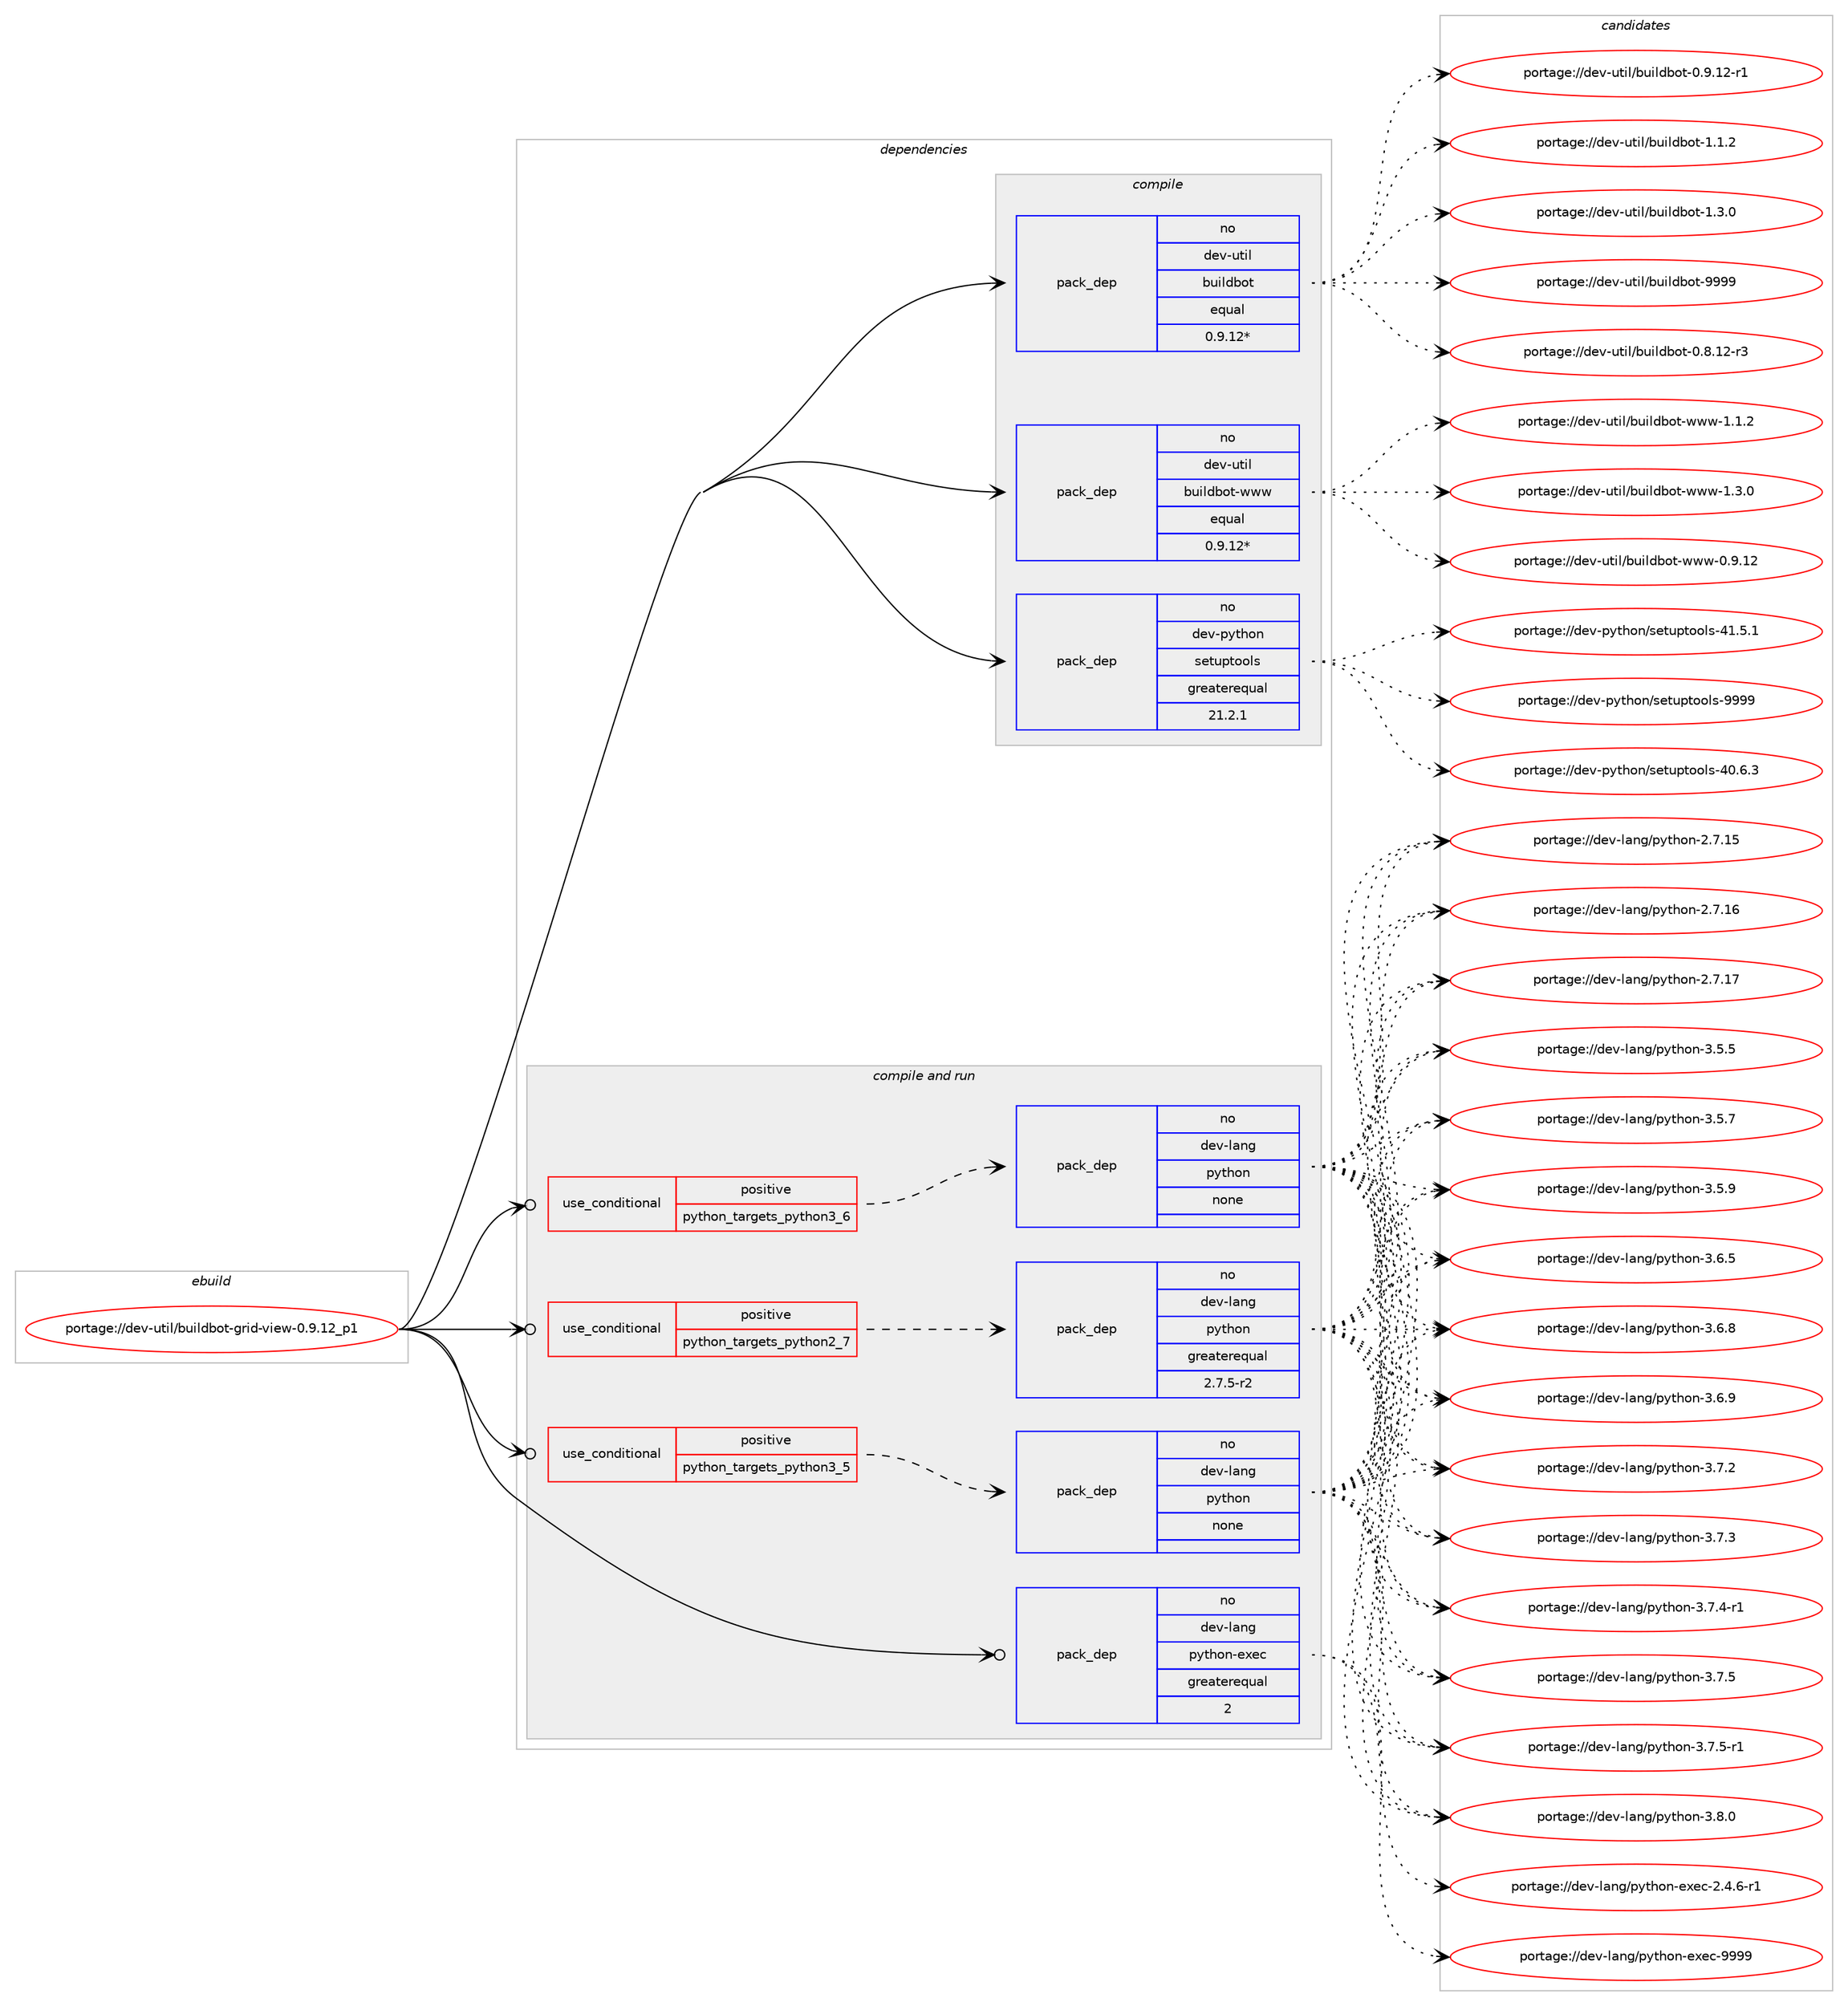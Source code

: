 digraph prolog {

# *************
# Graph options
# *************

newrank=true;
concentrate=true;
compound=true;
graph [rankdir=LR,fontname=Helvetica,fontsize=10,ranksep=1.5];#, ranksep=2.5, nodesep=0.2];
edge  [arrowhead=vee];
node  [fontname=Helvetica,fontsize=10];

# **********
# The ebuild
# **********

subgraph cluster_leftcol {
color=gray;
rank=same;
label=<<i>ebuild</i>>;
id [label="portage://dev-util/buildbot-grid-view-0.9.12_p1", color=red, width=4, href="../dev-util/buildbot-grid-view-0.9.12_p1.svg"];
}

# ****************
# The dependencies
# ****************

subgraph cluster_midcol {
color=gray;
label=<<i>dependencies</i>>;
subgraph cluster_compile {
fillcolor="#eeeeee";
style=filled;
label=<<i>compile</i>>;
subgraph pack185384 {
dependency259460 [label=<<TABLE BORDER="0" CELLBORDER="1" CELLSPACING="0" CELLPADDING="4" WIDTH="220"><TR><TD ROWSPAN="6" CELLPADDING="30">pack_dep</TD></TR><TR><TD WIDTH="110">no</TD></TR><TR><TD>dev-python</TD></TR><TR><TD>setuptools</TD></TR><TR><TD>greaterequal</TD></TR><TR><TD>21.2.1</TD></TR></TABLE>>, shape=none, color=blue];
}
id:e -> dependency259460:w [weight=20,style="solid",arrowhead="vee"];
subgraph pack185385 {
dependency259461 [label=<<TABLE BORDER="0" CELLBORDER="1" CELLSPACING="0" CELLPADDING="4" WIDTH="220"><TR><TD ROWSPAN="6" CELLPADDING="30">pack_dep</TD></TR><TR><TD WIDTH="110">no</TD></TR><TR><TD>dev-util</TD></TR><TR><TD>buildbot</TD></TR><TR><TD>equal</TD></TR><TR><TD>0.9.12*</TD></TR></TABLE>>, shape=none, color=blue];
}
id:e -> dependency259461:w [weight=20,style="solid",arrowhead="vee"];
subgraph pack185386 {
dependency259462 [label=<<TABLE BORDER="0" CELLBORDER="1" CELLSPACING="0" CELLPADDING="4" WIDTH="220"><TR><TD ROWSPAN="6" CELLPADDING="30">pack_dep</TD></TR><TR><TD WIDTH="110">no</TD></TR><TR><TD>dev-util</TD></TR><TR><TD>buildbot-www</TD></TR><TR><TD>equal</TD></TR><TR><TD>0.9.12*</TD></TR></TABLE>>, shape=none, color=blue];
}
id:e -> dependency259462:w [weight=20,style="solid",arrowhead="vee"];
}
subgraph cluster_compileandrun {
fillcolor="#eeeeee";
style=filled;
label=<<i>compile and run</i>>;
subgraph cond70455 {
dependency259463 [label=<<TABLE BORDER="0" CELLBORDER="1" CELLSPACING="0" CELLPADDING="4"><TR><TD ROWSPAN="3" CELLPADDING="10">use_conditional</TD></TR><TR><TD>positive</TD></TR><TR><TD>python_targets_python2_7</TD></TR></TABLE>>, shape=none, color=red];
subgraph pack185387 {
dependency259464 [label=<<TABLE BORDER="0" CELLBORDER="1" CELLSPACING="0" CELLPADDING="4" WIDTH="220"><TR><TD ROWSPAN="6" CELLPADDING="30">pack_dep</TD></TR><TR><TD WIDTH="110">no</TD></TR><TR><TD>dev-lang</TD></TR><TR><TD>python</TD></TR><TR><TD>greaterequal</TD></TR><TR><TD>2.7.5-r2</TD></TR></TABLE>>, shape=none, color=blue];
}
dependency259463:e -> dependency259464:w [weight=20,style="dashed",arrowhead="vee"];
}
id:e -> dependency259463:w [weight=20,style="solid",arrowhead="odotvee"];
subgraph cond70456 {
dependency259465 [label=<<TABLE BORDER="0" CELLBORDER="1" CELLSPACING="0" CELLPADDING="4"><TR><TD ROWSPAN="3" CELLPADDING="10">use_conditional</TD></TR><TR><TD>positive</TD></TR><TR><TD>python_targets_python3_5</TD></TR></TABLE>>, shape=none, color=red];
subgraph pack185388 {
dependency259466 [label=<<TABLE BORDER="0" CELLBORDER="1" CELLSPACING="0" CELLPADDING="4" WIDTH="220"><TR><TD ROWSPAN="6" CELLPADDING="30">pack_dep</TD></TR><TR><TD WIDTH="110">no</TD></TR><TR><TD>dev-lang</TD></TR><TR><TD>python</TD></TR><TR><TD>none</TD></TR><TR><TD></TD></TR></TABLE>>, shape=none, color=blue];
}
dependency259465:e -> dependency259466:w [weight=20,style="dashed",arrowhead="vee"];
}
id:e -> dependency259465:w [weight=20,style="solid",arrowhead="odotvee"];
subgraph cond70457 {
dependency259467 [label=<<TABLE BORDER="0" CELLBORDER="1" CELLSPACING="0" CELLPADDING="4"><TR><TD ROWSPAN="3" CELLPADDING="10">use_conditional</TD></TR><TR><TD>positive</TD></TR><TR><TD>python_targets_python3_6</TD></TR></TABLE>>, shape=none, color=red];
subgraph pack185389 {
dependency259468 [label=<<TABLE BORDER="0" CELLBORDER="1" CELLSPACING="0" CELLPADDING="4" WIDTH="220"><TR><TD ROWSPAN="6" CELLPADDING="30">pack_dep</TD></TR><TR><TD WIDTH="110">no</TD></TR><TR><TD>dev-lang</TD></TR><TR><TD>python</TD></TR><TR><TD>none</TD></TR><TR><TD></TD></TR></TABLE>>, shape=none, color=blue];
}
dependency259467:e -> dependency259468:w [weight=20,style="dashed",arrowhead="vee"];
}
id:e -> dependency259467:w [weight=20,style="solid",arrowhead="odotvee"];
subgraph pack185390 {
dependency259469 [label=<<TABLE BORDER="0" CELLBORDER="1" CELLSPACING="0" CELLPADDING="4" WIDTH="220"><TR><TD ROWSPAN="6" CELLPADDING="30">pack_dep</TD></TR><TR><TD WIDTH="110">no</TD></TR><TR><TD>dev-lang</TD></TR><TR><TD>python-exec</TD></TR><TR><TD>greaterequal</TD></TR><TR><TD>2</TD></TR></TABLE>>, shape=none, color=blue];
}
id:e -> dependency259469:w [weight=20,style="solid",arrowhead="odotvee"];
}
subgraph cluster_run {
fillcolor="#eeeeee";
style=filled;
label=<<i>run</i>>;
}
}

# **************
# The candidates
# **************

subgraph cluster_choices {
rank=same;
color=gray;
label=<<i>candidates</i>>;

subgraph choice185384 {
color=black;
nodesep=1;
choiceportage100101118451121211161041111104711510111611711211611111110811545524846544651 [label="portage://dev-python/setuptools-40.6.3", color=red, width=4,href="../dev-python/setuptools-40.6.3.svg"];
choiceportage100101118451121211161041111104711510111611711211611111110811545524946534649 [label="portage://dev-python/setuptools-41.5.1", color=red, width=4,href="../dev-python/setuptools-41.5.1.svg"];
choiceportage10010111845112121116104111110471151011161171121161111111081154557575757 [label="portage://dev-python/setuptools-9999", color=red, width=4,href="../dev-python/setuptools-9999.svg"];
dependency259460:e -> choiceportage100101118451121211161041111104711510111611711211611111110811545524846544651:w [style=dotted,weight="100"];
dependency259460:e -> choiceportage100101118451121211161041111104711510111611711211611111110811545524946534649:w [style=dotted,weight="100"];
dependency259460:e -> choiceportage10010111845112121116104111110471151011161171121161111111081154557575757:w [style=dotted,weight="100"];
}
subgraph choice185385 {
color=black;
nodesep=1;
choiceportage10010111845117116105108479811710510810098111116454846564649504511451 [label="portage://dev-util/buildbot-0.8.12-r3", color=red, width=4,href="../dev-util/buildbot-0.8.12-r3.svg"];
choiceportage10010111845117116105108479811710510810098111116454846574649504511449 [label="portage://dev-util/buildbot-0.9.12-r1", color=red, width=4,href="../dev-util/buildbot-0.9.12-r1.svg"];
choiceportage10010111845117116105108479811710510810098111116454946494650 [label="portage://dev-util/buildbot-1.1.2", color=red, width=4,href="../dev-util/buildbot-1.1.2.svg"];
choiceportage10010111845117116105108479811710510810098111116454946514648 [label="portage://dev-util/buildbot-1.3.0", color=red, width=4,href="../dev-util/buildbot-1.3.0.svg"];
choiceportage100101118451171161051084798117105108100981111164557575757 [label="portage://dev-util/buildbot-9999", color=red, width=4,href="../dev-util/buildbot-9999.svg"];
dependency259461:e -> choiceportage10010111845117116105108479811710510810098111116454846564649504511451:w [style=dotted,weight="100"];
dependency259461:e -> choiceportage10010111845117116105108479811710510810098111116454846574649504511449:w [style=dotted,weight="100"];
dependency259461:e -> choiceportage10010111845117116105108479811710510810098111116454946494650:w [style=dotted,weight="100"];
dependency259461:e -> choiceportage10010111845117116105108479811710510810098111116454946514648:w [style=dotted,weight="100"];
dependency259461:e -> choiceportage100101118451171161051084798117105108100981111164557575757:w [style=dotted,weight="100"];
}
subgraph choice185386 {
color=black;
nodesep=1;
choiceportage100101118451171161051084798117105108100981111164511911911945484657464950 [label="portage://dev-util/buildbot-www-0.9.12", color=red, width=4,href="../dev-util/buildbot-www-0.9.12.svg"];
choiceportage1001011184511711610510847981171051081009811111645119119119454946494650 [label="portage://dev-util/buildbot-www-1.1.2", color=red, width=4,href="../dev-util/buildbot-www-1.1.2.svg"];
choiceportage1001011184511711610510847981171051081009811111645119119119454946514648 [label="portage://dev-util/buildbot-www-1.3.0", color=red, width=4,href="../dev-util/buildbot-www-1.3.0.svg"];
dependency259462:e -> choiceportage100101118451171161051084798117105108100981111164511911911945484657464950:w [style=dotted,weight="100"];
dependency259462:e -> choiceportage1001011184511711610510847981171051081009811111645119119119454946494650:w [style=dotted,weight="100"];
dependency259462:e -> choiceportage1001011184511711610510847981171051081009811111645119119119454946514648:w [style=dotted,weight="100"];
}
subgraph choice185387 {
color=black;
nodesep=1;
choiceportage10010111845108971101034711212111610411111045504655464953 [label="portage://dev-lang/python-2.7.15", color=red, width=4,href="../dev-lang/python-2.7.15.svg"];
choiceportage10010111845108971101034711212111610411111045504655464954 [label="portage://dev-lang/python-2.7.16", color=red, width=4,href="../dev-lang/python-2.7.16.svg"];
choiceportage10010111845108971101034711212111610411111045504655464955 [label="portage://dev-lang/python-2.7.17", color=red, width=4,href="../dev-lang/python-2.7.17.svg"];
choiceportage100101118451089711010347112121116104111110455146534653 [label="portage://dev-lang/python-3.5.5", color=red, width=4,href="../dev-lang/python-3.5.5.svg"];
choiceportage100101118451089711010347112121116104111110455146534655 [label="portage://dev-lang/python-3.5.7", color=red, width=4,href="../dev-lang/python-3.5.7.svg"];
choiceportage100101118451089711010347112121116104111110455146534657 [label="portage://dev-lang/python-3.5.9", color=red, width=4,href="../dev-lang/python-3.5.9.svg"];
choiceportage100101118451089711010347112121116104111110455146544653 [label="portage://dev-lang/python-3.6.5", color=red, width=4,href="../dev-lang/python-3.6.5.svg"];
choiceportage100101118451089711010347112121116104111110455146544656 [label="portage://dev-lang/python-3.6.8", color=red, width=4,href="../dev-lang/python-3.6.8.svg"];
choiceportage100101118451089711010347112121116104111110455146544657 [label="portage://dev-lang/python-3.6.9", color=red, width=4,href="../dev-lang/python-3.6.9.svg"];
choiceportage100101118451089711010347112121116104111110455146554650 [label="portage://dev-lang/python-3.7.2", color=red, width=4,href="../dev-lang/python-3.7.2.svg"];
choiceportage100101118451089711010347112121116104111110455146554651 [label="portage://dev-lang/python-3.7.3", color=red, width=4,href="../dev-lang/python-3.7.3.svg"];
choiceportage1001011184510897110103471121211161041111104551465546524511449 [label="portage://dev-lang/python-3.7.4-r1", color=red, width=4,href="../dev-lang/python-3.7.4-r1.svg"];
choiceportage100101118451089711010347112121116104111110455146554653 [label="portage://dev-lang/python-3.7.5", color=red, width=4,href="../dev-lang/python-3.7.5.svg"];
choiceportage1001011184510897110103471121211161041111104551465546534511449 [label="portage://dev-lang/python-3.7.5-r1", color=red, width=4,href="../dev-lang/python-3.7.5-r1.svg"];
choiceportage100101118451089711010347112121116104111110455146564648 [label="portage://dev-lang/python-3.8.0", color=red, width=4,href="../dev-lang/python-3.8.0.svg"];
dependency259464:e -> choiceportage10010111845108971101034711212111610411111045504655464953:w [style=dotted,weight="100"];
dependency259464:e -> choiceportage10010111845108971101034711212111610411111045504655464954:w [style=dotted,weight="100"];
dependency259464:e -> choiceportage10010111845108971101034711212111610411111045504655464955:w [style=dotted,weight="100"];
dependency259464:e -> choiceportage100101118451089711010347112121116104111110455146534653:w [style=dotted,weight="100"];
dependency259464:e -> choiceportage100101118451089711010347112121116104111110455146534655:w [style=dotted,weight="100"];
dependency259464:e -> choiceportage100101118451089711010347112121116104111110455146534657:w [style=dotted,weight="100"];
dependency259464:e -> choiceportage100101118451089711010347112121116104111110455146544653:w [style=dotted,weight="100"];
dependency259464:e -> choiceportage100101118451089711010347112121116104111110455146544656:w [style=dotted,weight="100"];
dependency259464:e -> choiceportage100101118451089711010347112121116104111110455146544657:w [style=dotted,weight="100"];
dependency259464:e -> choiceportage100101118451089711010347112121116104111110455146554650:w [style=dotted,weight="100"];
dependency259464:e -> choiceportage100101118451089711010347112121116104111110455146554651:w [style=dotted,weight="100"];
dependency259464:e -> choiceportage1001011184510897110103471121211161041111104551465546524511449:w [style=dotted,weight="100"];
dependency259464:e -> choiceportage100101118451089711010347112121116104111110455146554653:w [style=dotted,weight="100"];
dependency259464:e -> choiceportage1001011184510897110103471121211161041111104551465546534511449:w [style=dotted,weight="100"];
dependency259464:e -> choiceportage100101118451089711010347112121116104111110455146564648:w [style=dotted,weight="100"];
}
subgraph choice185388 {
color=black;
nodesep=1;
choiceportage10010111845108971101034711212111610411111045504655464953 [label="portage://dev-lang/python-2.7.15", color=red, width=4,href="../dev-lang/python-2.7.15.svg"];
choiceportage10010111845108971101034711212111610411111045504655464954 [label="portage://dev-lang/python-2.7.16", color=red, width=4,href="../dev-lang/python-2.7.16.svg"];
choiceportage10010111845108971101034711212111610411111045504655464955 [label="portage://dev-lang/python-2.7.17", color=red, width=4,href="../dev-lang/python-2.7.17.svg"];
choiceportage100101118451089711010347112121116104111110455146534653 [label="portage://dev-lang/python-3.5.5", color=red, width=4,href="../dev-lang/python-3.5.5.svg"];
choiceportage100101118451089711010347112121116104111110455146534655 [label="portage://dev-lang/python-3.5.7", color=red, width=4,href="../dev-lang/python-3.5.7.svg"];
choiceportage100101118451089711010347112121116104111110455146534657 [label="portage://dev-lang/python-3.5.9", color=red, width=4,href="../dev-lang/python-3.5.9.svg"];
choiceportage100101118451089711010347112121116104111110455146544653 [label="portage://dev-lang/python-3.6.5", color=red, width=4,href="../dev-lang/python-3.6.5.svg"];
choiceportage100101118451089711010347112121116104111110455146544656 [label="portage://dev-lang/python-3.6.8", color=red, width=4,href="../dev-lang/python-3.6.8.svg"];
choiceportage100101118451089711010347112121116104111110455146544657 [label="portage://dev-lang/python-3.6.9", color=red, width=4,href="../dev-lang/python-3.6.9.svg"];
choiceportage100101118451089711010347112121116104111110455146554650 [label="portage://dev-lang/python-3.7.2", color=red, width=4,href="../dev-lang/python-3.7.2.svg"];
choiceportage100101118451089711010347112121116104111110455146554651 [label="portage://dev-lang/python-3.7.3", color=red, width=4,href="../dev-lang/python-3.7.3.svg"];
choiceportage1001011184510897110103471121211161041111104551465546524511449 [label="portage://dev-lang/python-3.7.4-r1", color=red, width=4,href="../dev-lang/python-3.7.4-r1.svg"];
choiceportage100101118451089711010347112121116104111110455146554653 [label="portage://dev-lang/python-3.7.5", color=red, width=4,href="../dev-lang/python-3.7.5.svg"];
choiceportage1001011184510897110103471121211161041111104551465546534511449 [label="portage://dev-lang/python-3.7.5-r1", color=red, width=4,href="../dev-lang/python-3.7.5-r1.svg"];
choiceportage100101118451089711010347112121116104111110455146564648 [label="portage://dev-lang/python-3.8.0", color=red, width=4,href="../dev-lang/python-3.8.0.svg"];
dependency259466:e -> choiceportage10010111845108971101034711212111610411111045504655464953:w [style=dotted,weight="100"];
dependency259466:e -> choiceportage10010111845108971101034711212111610411111045504655464954:w [style=dotted,weight="100"];
dependency259466:e -> choiceportage10010111845108971101034711212111610411111045504655464955:w [style=dotted,weight="100"];
dependency259466:e -> choiceportage100101118451089711010347112121116104111110455146534653:w [style=dotted,weight="100"];
dependency259466:e -> choiceportage100101118451089711010347112121116104111110455146534655:w [style=dotted,weight="100"];
dependency259466:e -> choiceportage100101118451089711010347112121116104111110455146534657:w [style=dotted,weight="100"];
dependency259466:e -> choiceportage100101118451089711010347112121116104111110455146544653:w [style=dotted,weight="100"];
dependency259466:e -> choiceportage100101118451089711010347112121116104111110455146544656:w [style=dotted,weight="100"];
dependency259466:e -> choiceportage100101118451089711010347112121116104111110455146544657:w [style=dotted,weight="100"];
dependency259466:e -> choiceportage100101118451089711010347112121116104111110455146554650:w [style=dotted,weight="100"];
dependency259466:e -> choiceportage100101118451089711010347112121116104111110455146554651:w [style=dotted,weight="100"];
dependency259466:e -> choiceportage1001011184510897110103471121211161041111104551465546524511449:w [style=dotted,weight="100"];
dependency259466:e -> choiceportage100101118451089711010347112121116104111110455146554653:w [style=dotted,weight="100"];
dependency259466:e -> choiceportage1001011184510897110103471121211161041111104551465546534511449:w [style=dotted,weight="100"];
dependency259466:e -> choiceportage100101118451089711010347112121116104111110455146564648:w [style=dotted,weight="100"];
}
subgraph choice185389 {
color=black;
nodesep=1;
choiceportage10010111845108971101034711212111610411111045504655464953 [label="portage://dev-lang/python-2.7.15", color=red, width=4,href="../dev-lang/python-2.7.15.svg"];
choiceportage10010111845108971101034711212111610411111045504655464954 [label="portage://dev-lang/python-2.7.16", color=red, width=4,href="../dev-lang/python-2.7.16.svg"];
choiceportage10010111845108971101034711212111610411111045504655464955 [label="portage://dev-lang/python-2.7.17", color=red, width=4,href="../dev-lang/python-2.7.17.svg"];
choiceportage100101118451089711010347112121116104111110455146534653 [label="portage://dev-lang/python-3.5.5", color=red, width=4,href="../dev-lang/python-3.5.5.svg"];
choiceportage100101118451089711010347112121116104111110455146534655 [label="portage://dev-lang/python-3.5.7", color=red, width=4,href="../dev-lang/python-3.5.7.svg"];
choiceportage100101118451089711010347112121116104111110455146534657 [label="portage://dev-lang/python-3.5.9", color=red, width=4,href="../dev-lang/python-3.5.9.svg"];
choiceportage100101118451089711010347112121116104111110455146544653 [label="portage://dev-lang/python-3.6.5", color=red, width=4,href="../dev-lang/python-3.6.5.svg"];
choiceportage100101118451089711010347112121116104111110455146544656 [label="portage://dev-lang/python-3.6.8", color=red, width=4,href="../dev-lang/python-3.6.8.svg"];
choiceportage100101118451089711010347112121116104111110455146544657 [label="portage://dev-lang/python-3.6.9", color=red, width=4,href="../dev-lang/python-3.6.9.svg"];
choiceportage100101118451089711010347112121116104111110455146554650 [label="portage://dev-lang/python-3.7.2", color=red, width=4,href="../dev-lang/python-3.7.2.svg"];
choiceportage100101118451089711010347112121116104111110455146554651 [label="portage://dev-lang/python-3.7.3", color=red, width=4,href="../dev-lang/python-3.7.3.svg"];
choiceportage1001011184510897110103471121211161041111104551465546524511449 [label="portage://dev-lang/python-3.7.4-r1", color=red, width=4,href="../dev-lang/python-3.7.4-r1.svg"];
choiceportage100101118451089711010347112121116104111110455146554653 [label="portage://dev-lang/python-3.7.5", color=red, width=4,href="../dev-lang/python-3.7.5.svg"];
choiceportage1001011184510897110103471121211161041111104551465546534511449 [label="portage://dev-lang/python-3.7.5-r1", color=red, width=4,href="../dev-lang/python-3.7.5-r1.svg"];
choiceportage100101118451089711010347112121116104111110455146564648 [label="portage://dev-lang/python-3.8.0", color=red, width=4,href="../dev-lang/python-3.8.0.svg"];
dependency259468:e -> choiceportage10010111845108971101034711212111610411111045504655464953:w [style=dotted,weight="100"];
dependency259468:e -> choiceportage10010111845108971101034711212111610411111045504655464954:w [style=dotted,weight="100"];
dependency259468:e -> choiceportage10010111845108971101034711212111610411111045504655464955:w [style=dotted,weight="100"];
dependency259468:e -> choiceportage100101118451089711010347112121116104111110455146534653:w [style=dotted,weight="100"];
dependency259468:e -> choiceportage100101118451089711010347112121116104111110455146534655:w [style=dotted,weight="100"];
dependency259468:e -> choiceportage100101118451089711010347112121116104111110455146534657:w [style=dotted,weight="100"];
dependency259468:e -> choiceportage100101118451089711010347112121116104111110455146544653:w [style=dotted,weight="100"];
dependency259468:e -> choiceportage100101118451089711010347112121116104111110455146544656:w [style=dotted,weight="100"];
dependency259468:e -> choiceportage100101118451089711010347112121116104111110455146544657:w [style=dotted,weight="100"];
dependency259468:e -> choiceportage100101118451089711010347112121116104111110455146554650:w [style=dotted,weight="100"];
dependency259468:e -> choiceportage100101118451089711010347112121116104111110455146554651:w [style=dotted,weight="100"];
dependency259468:e -> choiceportage1001011184510897110103471121211161041111104551465546524511449:w [style=dotted,weight="100"];
dependency259468:e -> choiceportage100101118451089711010347112121116104111110455146554653:w [style=dotted,weight="100"];
dependency259468:e -> choiceportage1001011184510897110103471121211161041111104551465546534511449:w [style=dotted,weight="100"];
dependency259468:e -> choiceportage100101118451089711010347112121116104111110455146564648:w [style=dotted,weight="100"];
}
subgraph choice185390 {
color=black;
nodesep=1;
choiceportage10010111845108971101034711212111610411111045101120101994550465246544511449 [label="portage://dev-lang/python-exec-2.4.6-r1", color=red, width=4,href="../dev-lang/python-exec-2.4.6-r1.svg"];
choiceportage10010111845108971101034711212111610411111045101120101994557575757 [label="portage://dev-lang/python-exec-9999", color=red, width=4,href="../dev-lang/python-exec-9999.svg"];
dependency259469:e -> choiceportage10010111845108971101034711212111610411111045101120101994550465246544511449:w [style=dotted,weight="100"];
dependency259469:e -> choiceportage10010111845108971101034711212111610411111045101120101994557575757:w [style=dotted,weight="100"];
}
}

}
